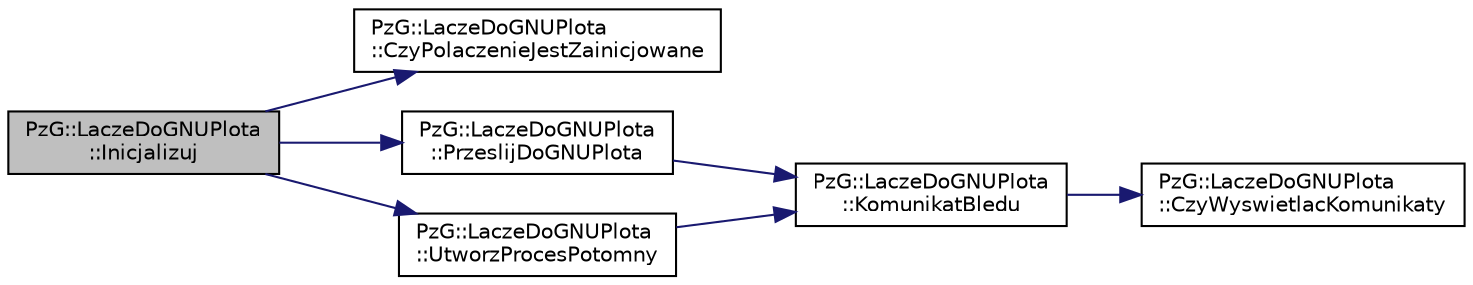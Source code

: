 digraph "PzG::LaczeDoGNUPlota::Inicjalizuj"
{
 // LATEX_PDF_SIZE
  edge [fontname="Helvetica",fontsize="10",labelfontname="Helvetica",labelfontsize="10"];
  node [fontname="Helvetica",fontsize="10",shape=record];
  rankdir="LR";
  Node1 [label="PzG::LaczeDoGNUPlota\l::Inicjalizuj",height=0.2,width=0.4,color="black", fillcolor="grey75", style="filled", fontcolor="black",tooltip="Inicjalizuje połączenie z programem gnuplot."];
  Node1 -> Node2 [color="midnightblue",fontsize="10",style="solid",fontname="Helvetica"];
  Node2 [label="PzG::LaczeDoGNUPlota\l::CzyPolaczenieJestZainicjowane",height=0.2,width=0.4,color="black", fillcolor="white", style="filled",URL="$class_pz_g_1_1_lacze_do_g_n_u_plota.html#af8be8aeb3b1b524fab67d4411cba5b9e",tooltip="Informuje, czy połączenie z gnuplot'em jest zainicjalizowane."];
  Node1 -> Node3 [color="midnightblue",fontsize="10",style="solid",fontname="Helvetica"];
  Node3 [label="PzG::LaczeDoGNUPlota\l::PrzeslijDoGNUPlota",height=0.2,width=0.4,color="black", fillcolor="white", style="filled",URL="$class_pz_g_1_1_lacze_do_g_n_u_plota.html#a5063854b7232a7951d120a21df63f2b7",tooltip=" "];
  Node3 -> Node4 [color="midnightblue",fontsize="10",style="solid",fontname="Helvetica"];
  Node4 [label="PzG::LaczeDoGNUPlota\l::KomunikatBledu",height=0.2,width=0.4,color="black", fillcolor="white", style="filled",URL="$class_pz_g_1_1_lacze_do_g_n_u_plota.html#a90056743aeaa546721528005f2cf41e6",tooltip=" "];
  Node4 -> Node5 [color="midnightblue",fontsize="10",style="solid",fontname="Helvetica"];
  Node5 [label="PzG::LaczeDoGNUPlota\l::CzyWyswietlacKomunikaty",height=0.2,width=0.4,color="black", fillcolor="white", style="filled",URL="$class_pz_g_1_1_lacze_do_g_n_u_plota.html#a5e4f3a226ed36f7110032d802d84847c",tooltip="Udostępnia informację czy mają być wyświetlane informacje o błędach."];
  Node1 -> Node6 [color="midnightblue",fontsize="10",style="solid",fontname="Helvetica"];
  Node6 [label="PzG::LaczeDoGNUPlota\l::UtworzProcesPotomny",height=0.2,width=0.4,color="black", fillcolor="white", style="filled",URL="$class_pz_g_1_1_lacze_do_g_n_u_plota.html#a1c7b9acc40de8d8bbb40fb0722512933",tooltip="Uruchamia program gnuplot jako proces potomny."];
  Node6 -> Node4 [color="midnightblue",fontsize="10",style="solid",fontname="Helvetica"];
}
